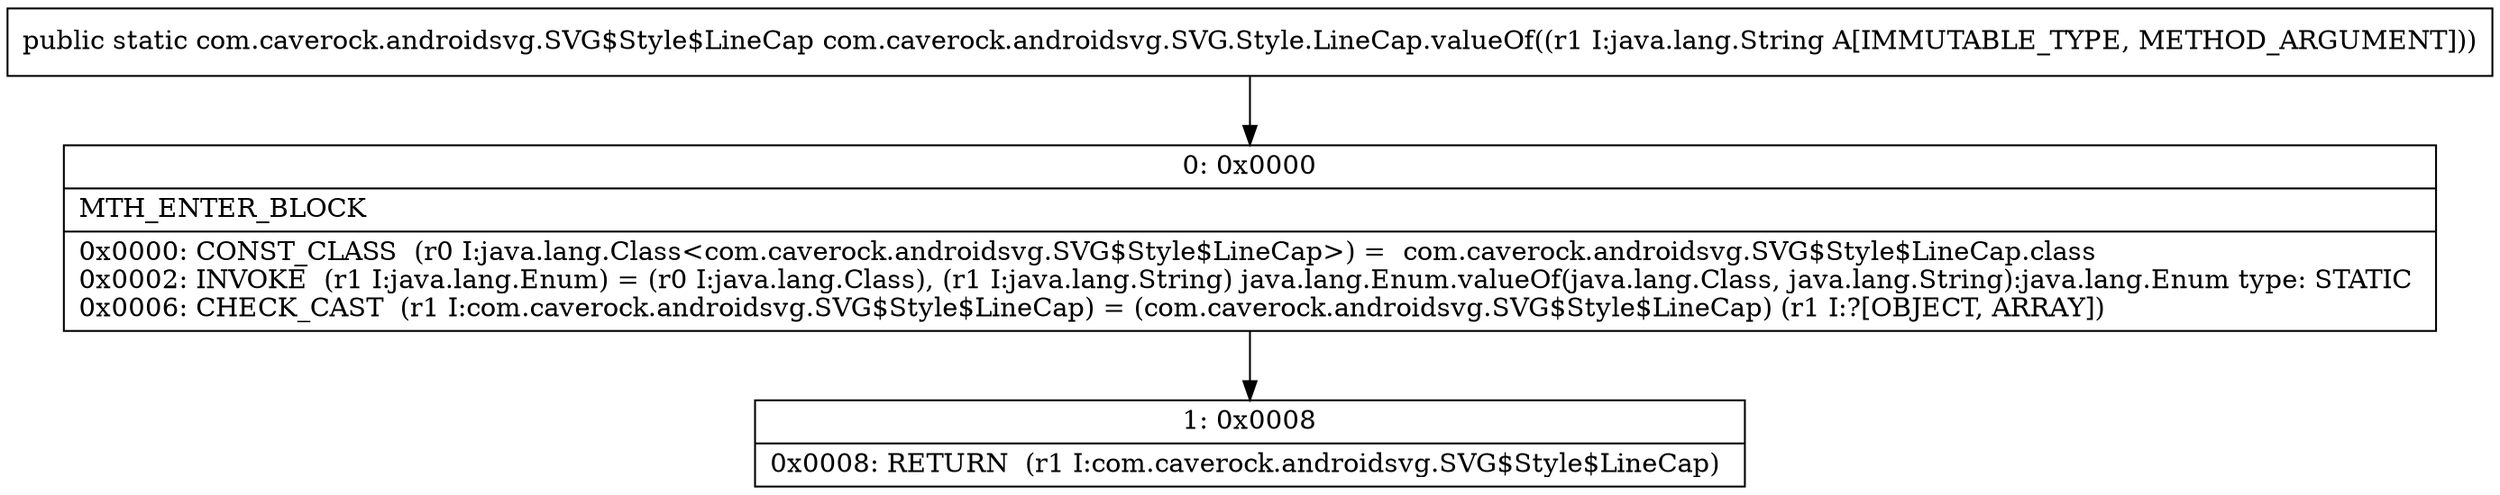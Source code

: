 digraph "CFG forcom.caverock.androidsvg.SVG.Style.LineCap.valueOf(Ljava\/lang\/String;)Lcom\/caverock\/androidsvg\/SVG$Style$LineCap;" {
Node_0 [shape=record,label="{0\:\ 0x0000|MTH_ENTER_BLOCK\l|0x0000: CONST_CLASS  (r0 I:java.lang.Class\<com.caverock.androidsvg.SVG$Style$LineCap\>) =  com.caverock.androidsvg.SVG$Style$LineCap.class \l0x0002: INVOKE  (r1 I:java.lang.Enum) = (r0 I:java.lang.Class), (r1 I:java.lang.String) java.lang.Enum.valueOf(java.lang.Class, java.lang.String):java.lang.Enum type: STATIC \l0x0006: CHECK_CAST  (r1 I:com.caverock.androidsvg.SVG$Style$LineCap) = (com.caverock.androidsvg.SVG$Style$LineCap) (r1 I:?[OBJECT, ARRAY]) \l}"];
Node_1 [shape=record,label="{1\:\ 0x0008|0x0008: RETURN  (r1 I:com.caverock.androidsvg.SVG$Style$LineCap) \l}"];
MethodNode[shape=record,label="{public static com.caverock.androidsvg.SVG$Style$LineCap com.caverock.androidsvg.SVG.Style.LineCap.valueOf((r1 I:java.lang.String A[IMMUTABLE_TYPE, METHOD_ARGUMENT])) }"];
MethodNode -> Node_0;
Node_0 -> Node_1;
}

